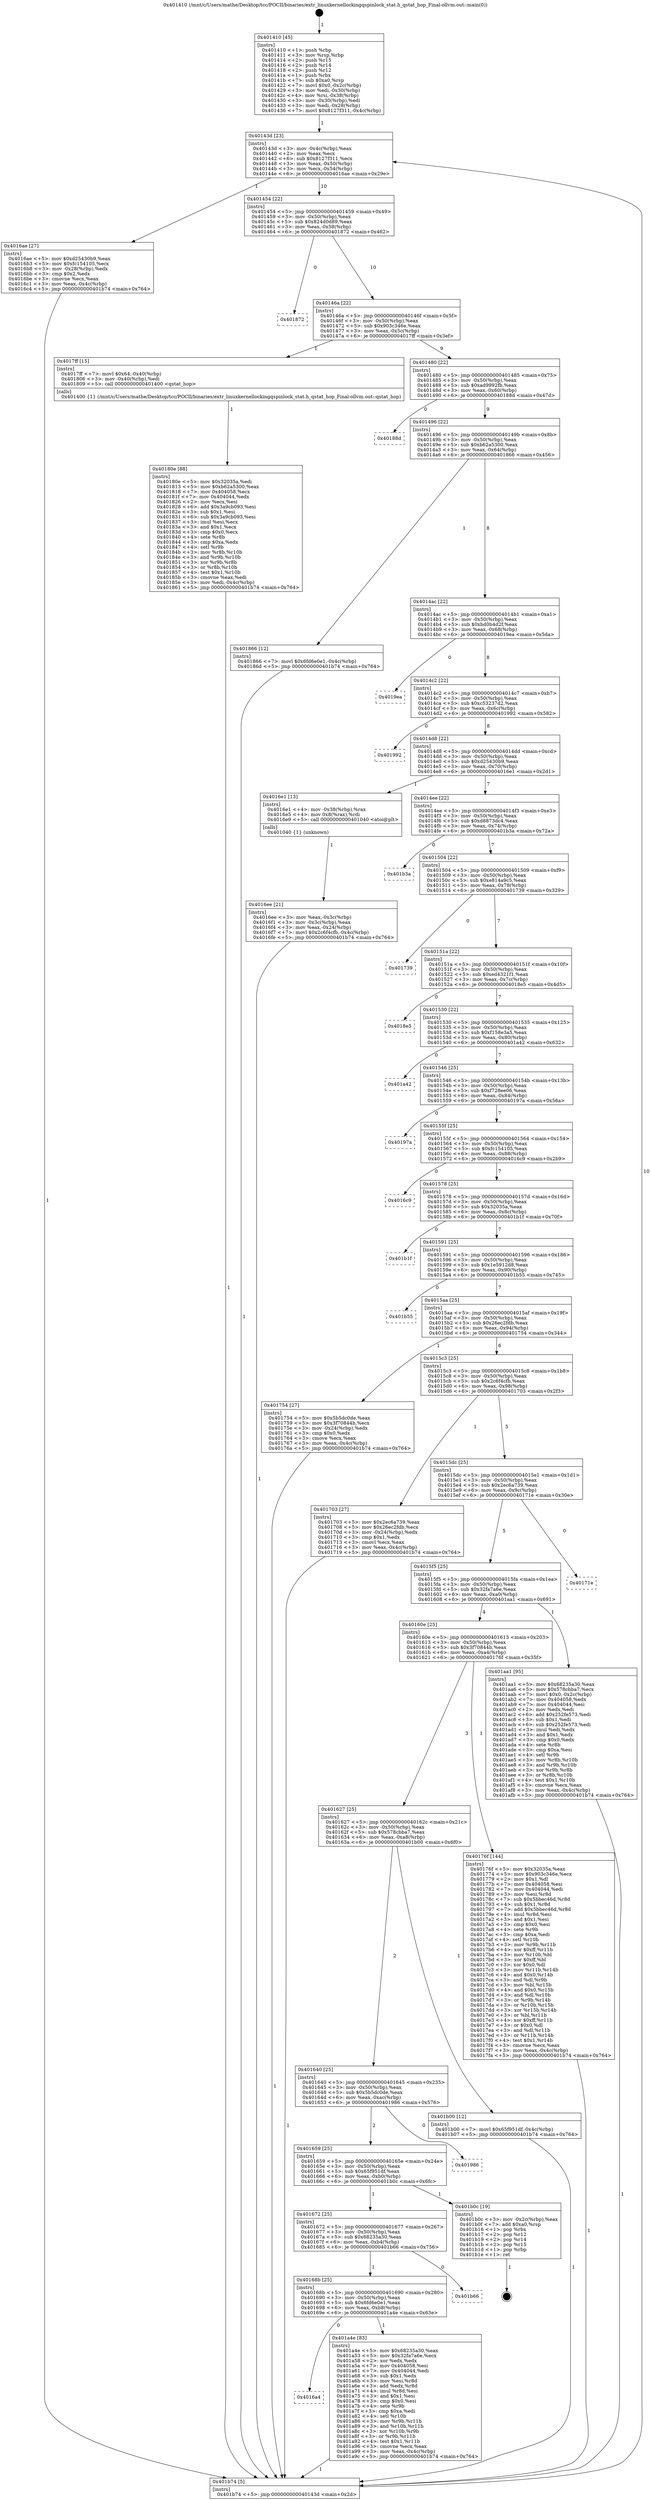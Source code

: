 digraph "0x401410" {
  label = "0x401410 (/mnt/c/Users/mathe/Desktop/tcc/POCII/binaries/extr_linuxkernellockingqspinlock_stat.h_qstat_hop_Final-ollvm.out::main(0))"
  labelloc = "t"
  node[shape=record]

  Entry [label="",width=0.3,height=0.3,shape=circle,fillcolor=black,style=filled]
  "0x40143d" [label="{
     0x40143d [23]\l
     | [instrs]\l
     &nbsp;&nbsp;0x40143d \<+3\>: mov -0x4c(%rbp),%eax\l
     &nbsp;&nbsp;0x401440 \<+2\>: mov %eax,%ecx\l
     &nbsp;&nbsp;0x401442 \<+6\>: sub $0x8127f311,%ecx\l
     &nbsp;&nbsp;0x401448 \<+3\>: mov %eax,-0x50(%rbp)\l
     &nbsp;&nbsp;0x40144b \<+3\>: mov %ecx,-0x54(%rbp)\l
     &nbsp;&nbsp;0x40144e \<+6\>: je 00000000004016ae \<main+0x29e\>\l
  }"]
  "0x4016ae" [label="{
     0x4016ae [27]\l
     | [instrs]\l
     &nbsp;&nbsp;0x4016ae \<+5\>: mov $0xd25430b9,%eax\l
     &nbsp;&nbsp;0x4016b3 \<+5\>: mov $0xfc154105,%ecx\l
     &nbsp;&nbsp;0x4016b8 \<+3\>: mov -0x28(%rbp),%edx\l
     &nbsp;&nbsp;0x4016bb \<+3\>: cmp $0x2,%edx\l
     &nbsp;&nbsp;0x4016be \<+3\>: cmovne %ecx,%eax\l
     &nbsp;&nbsp;0x4016c1 \<+3\>: mov %eax,-0x4c(%rbp)\l
     &nbsp;&nbsp;0x4016c4 \<+5\>: jmp 0000000000401b74 \<main+0x764\>\l
  }"]
  "0x401454" [label="{
     0x401454 [22]\l
     | [instrs]\l
     &nbsp;&nbsp;0x401454 \<+5\>: jmp 0000000000401459 \<main+0x49\>\l
     &nbsp;&nbsp;0x401459 \<+3\>: mov -0x50(%rbp),%eax\l
     &nbsp;&nbsp;0x40145c \<+5\>: sub $0x824d0d89,%eax\l
     &nbsp;&nbsp;0x401461 \<+3\>: mov %eax,-0x58(%rbp)\l
     &nbsp;&nbsp;0x401464 \<+6\>: je 0000000000401872 \<main+0x462\>\l
  }"]
  "0x401b74" [label="{
     0x401b74 [5]\l
     | [instrs]\l
     &nbsp;&nbsp;0x401b74 \<+5\>: jmp 000000000040143d \<main+0x2d\>\l
  }"]
  "0x401410" [label="{
     0x401410 [45]\l
     | [instrs]\l
     &nbsp;&nbsp;0x401410 \<+1\>: push %rbp\l
     &nbsp;&nbsp;0x401411 \<+3\>: mov %rsp,%rbp\l
     &nbsp;&nbsp;0x401414 \<+2\>: push %r15\l
     &nbsp;&nbsp;0x401416 \<+2\>: push %r14\l
     &nbsp;&nbsp;0x401418 \<+2\>: push %r12\l
     &nbsp;&nbsp;0x40141a \<+1\>: push %rbx\l
     &nbsp;&nbsp;0x40141b \<+7\>: sub $0xa0,%rsp\l
     &nbsp;&nbsp;0x401422 \<+7\>: movl $0x0,-0x2c(%rbp)\l
     &nbsp;&nbsp;0x401429 \<+3\>: mov %edi,-0x30(%rbp)\l
     &nbsp;&nbsp;0x40142c \<+4\>: mov %rsi,-0x38(%rbp)\l
     &nbsp;&nbsp;0x401430 \<+3\>: mov -0x30(%rbp),%edi\l
     &nbsp;&nbsp;0x401433 \<+3\>: mov %edi,-0x28(%rbp)\l
     &nbsp;&nbsp;0x401436 \<+7\>: movl $0x8127f311,-0x4c(%rbp)\l
  }"]
  Exit [label="",width=0.3,height=0.3,shape=circle,fillcolor=black,style=filled,peripheries=2]
  "0x401872" [label="{
     0x401872\l
  }", style=dashed]
  "0x40146a" [label="{
     0x40146a [22]\l
     | [instrs]\l
     &nbsp;&nbsp;0x40146a \<+5\>: jmp 000000000040146f \<main+0x5f\>\l
     &nbsp;&nbsp;0x40146f \<+3\>: mov -0x50(%rbp),%eax\l
     &nbsp;&nbsp;0x401472 \<+5\>: sub $0x903c346e,%eax\l
     &nbsp;&nbsp;0x401477 \<+3\>: mov %eax,-0x5c(%rbp)\l
     &nbsp;&nbsp;0x40147a \<+6\>: je 00000000004017ff \<main+0x3ef\>\l
  }"]
  "0x4016a4" [label="{
     0x4016a4\l
  }", style=dashed]
  "0x4017ff" [label="{
     0x4017ff [15]\l
     | [instrs]\l
     &nbsp;&nbsp;0x4017ff \<+7\>: movl $0x64,-0x40(%rbp)\l
     &nbsp;&nbsp;0x401806 \<+3\>: mov -0x40(%rbp),%edi\l
     &nbsp;&nbsp;0x401809 \<+5\>: call 0000000000401400 \<qstat_hop\>\l
     | [calls]\l
     &nbsp;&nbsp;0x401400 \{1\} (/mnt/c/Users/mathe/Desktop/tcc/POCII/binaries/extr_linuxkernellockingqspinlock_stat.h_qstat_hop_Final-ollvm.out::qstat_hop)\l
  }"]
  "0x401480" [label="{
     0x401480 [22]\l
     | [instrs]\l
     &nbsp;&nbsp;0x401480 \<+5\>: jmp 0000000000401485 \<main+0x75\>\l
     &nbsp;&nbsp;0x401485 \<+3\>: mov -0x50(%rbp),%eax\l
     &nbsp;&nbsp;0x401488 \<+5\>: sub $0xad9992fb,%eax\l
     &nbsp;&nbsp;0x40148d \<+3\>: mov %eax,-0x60(%rbp)\l
     &nbsp;&nbsp;0x401490 \<+6\>: je 000000000040188d \<main+0x47d\>\l
  }"]
  "0x401a4e" [label="{
     0x401a4e [83]\l
     | [instrs]\l
     &nbsp;&nbsp;0x401a4e \<+5\>: mov $0x68235a30,%eax\l
     &nbsp;&nbsp;0x401a53 \<+5\>: mov $0x32fa7a6e,%ecx\l
     &nbsp;&nbsp;0x401a58 \<+2\>: xor %edx,%edx\l
     &nbsp;&nbsp;0x401a5a \<+7\>: mov 0x404058,%esi\l
     &nbsp;&nbsp;0x401a61 \<+7\>: mov 0x404044,%edi\l
     &nbsp;&nbsp;0x401a68 \<+3\>: sub $0x1,%edx\l
     &nbsp;&nbsp;0x401a6b \<+3\>: mov %esi,%r8d\l
     &nbsp;&nbsp;0x401a6e \<+3\>: add %edx,%r8d\l
     &nbsp;&nbsp;0x401a71 \<+4\>: imul %r8d,%esi\l
     &nbsp;&nbsp;0x401a75 \<+3\>: and $0x1,%esi\l
     &nbsp;&nbsp;0x401a78 \<+3\>: cmp $0x0,%esi\l
     &nbsp;&nbsp;0x401a7b \<+4\>: sete %r9b\l
     &nbsp;&nbsp;0x401a7f \<+3\>: cmp $0xa,%edi\l
     &nbsp;&nbsp;0x401a82 \<+4\>: setl %r10b\l
     &nbsp;&nbsp;0x401a86 \<+3\>: mov %r9b,%r11b\l
     &nbsp;&nbsp;0x401a89 \<+3\>: and %r10b,%r11b\l
     &nbsp;&nbsp;0x401a8c \<+3\>: xor %r10b,%r9b\l
     &nbsp;&nbsp;0x401a8f \<+3\>: or %r9b,%r11b\l
     &nbsp;&nbsp;0x401a92 \<+4\>: test $0x1,%r11b\l
     &nbsp;&nbsp;0x401a96 \<+3\>: cmovne %ecx,%eax\l
     &nbsp;&nbsp;0x401a99 \<+3\>: mov %eax,-0x4c(%rbp)\l
     &nbsp;&nbsp;0x401a9c \<+5\>: jmp 0000000000401b74 \<main+0x764\>\l
  }"]
  "0x40188d" [label="{
     0x40188d\l
  }", style=dashed]
  "0x401496" [label="{
     0x401496 [22]\l
     | [instrs]\l
     &nbsp;&nbsp;0x401496 \<+5\>: jmp 000000000040149b \<main+0x8b\>\l
     &nbsp;&nbsp;0x40149b \<+3\>: mov -0x50(%rbp),%eax\l
     &nbsp;&nbsp;0x40149e \<+5\>: sub $0xb62a5300,%eax\l
     &nbsp;&nbsp;0x4014a3 \<+3\>: mov %eax,-0x64(%rbp)\l
     &nbsp;&nbsp;0x4014a6 \<+6\>: je 0000000000401866 \<main+0x456\>\l
  }"]
  "0x40168b" [label="{
     0x40168b [25]\l
     | [instrs]\l
     &nbsp;&nbsp;0x40168b \<+5\>: jmp 0000000000401690 \<main+0x280\>\l
     &nbsp;&nbsp;0x401690 \<+3\>: mov -0x50(%rbp),%eax\l
     &nbsp;&nbsp;0x401693 \<+5\>: sub $0x6fd6e0e1,%eax\l
     &nbsp;&nbsp;0x401698 \<+6\>: mov %eax,-0xb8(%rbp)\l
     &nbsp;&nbsp;0x40169e \<+6\>: je 0000000000401a4e \<main+0x63e\>\l
  }"]
  "0x401866" [label="{
     0x401866 [12]\l
     | [instrs]\l
     &nbsp;&nbsp;0x401866 \<+7\>: movl $0x6fd6e0e1,-0x4c(%rbp)\l
     &nbsp;&nbsp;0x40186d \<+5\>: jmp 0000000000401b74 \<main+0x764\>\l
  }"]
  "0x4014ac" [label="{
     0x4014ac [22]\l
     | [instrs]\l
     &nbsp;&nbsp;0x4014ac \<+5\>: jmp 00000000004014b1 \<main+0xa1\>\l
     &nbsp;&nbsp;0x4014b1 \<+3\>: mov -0x50(%rbp),%eax\l
     &nbsp;&nbsp;0x4014b4 \<+5\>: sub $0xbd0b4d2f,%eax\l
     &nbsp;&nbsp;0x4014b9 \<+3\>: mov %eax,-0x68(%rbp)\l
     &nbsp;&nbsp;0x4014bc \<+6\>: je 00000000004019ea \<main+0x5da\>\l
  }"]
  "0x401b66" [label="{
     0x401b66\l
  }", style=dashed]
  "0x4019ea" [label="{
     0x4019ea\l
  }", style=dashed]
  "0x4014c2" [label="{
     0x4014c2 [22]\l
     | [instrs]\l
     &nbsp;&nbsp;0x4014c2 \<+5\>: jmp 00000000004014c7 \<main+0xb7\>\l
     &nbsp;&nbsp;0x4014c7 \<+3\>: mov -0x50(%rbp),%eax\l
     &nbsp;&nbsp;0x4014ca \<+5\>: sub $0xc53237d2,%eax\l
     &nbsp;&nbsp;0x4014cf \<+3\>: mov %eax,-0x6c(%rbp)\l
     &nbsp;&nbsp;0x4014d2 \<+6\>: je 0000000000401992 \<main+0x582\>\l
  }"]
  "0x401672" [label="{
     0x401672 [25]\l
     | [instrs]\l
     &nbsp;&nbsp;0x401672 \<+5\>: jmp 0000000000401677 \<main+0x267\>\l
     &nbsp;&nbsp;0x401677 \<+3\>: mov -0x50(%rbp),%eax\l
     &nbsp;&nbsp;0x40167a \<+5\>: sub $0x68235a30,%eax\l
     &nbsp;&nbsp;0x40167f \<+6\>: mov %eax,-0xb4(%rbp)\l
     &nbsp;&nbsp;0x401685 \<+6\>: je 0000000000401b66 \<main+0x756\>\l
  }"]
  "0x401992" [label="{
     0x401992\l
  }", style=dashed]
  "0x4014d8" [label="{
     0x4014d8 [22]\l
     | [instrs]\l
     &nbsp;&nbsp;0x4014d8 \<+5\>: jmp 00000000004014dd \<main+0xcd\>\l
     &nbsp;&nbsp;0x4014dd \<+3\>: mov -0x50(%rbp),%eax\l
     &nbsp;&nbsp;0x4014e0 \<+5\>: sub $0xd25430b9,%eax\l
     &nbsp;&nbsp;0x4014e5 \<+3\>: mov %eax,-0x70(%rbp)\l
     &nbsp;&nbsp;0x4014e8 \<+6\>: je 00000000004016e1 \<main+0x2d1\>\l
  }"]
  "0x401b0c" [label="{
     0x401b0c [19]\l
     | [instrs]\l
     &nbsp;&nbsp;0x401b0c \<+3\>: mov -0x2c(%rbp),%eax\l
     &nbsp;&nbsp;0x401b0f \<+7\>: add $0xa0,%rsp\l
     &nbsp;&nbsp;0x401b16 \<+1\>: pop %rbx\l
     &nbsp;&nbsp;0x401b17 \<+2\>: pop %r12\l
     &nbsp;&nbsp;0x401b19 \<+2\>: pop %r14\l
     &nbsp;&nbsp;0x401b1b \<+2\>: pop %r15\l
     &nbsp;&nbsp;0x401b1d \<+1\>: pop %rbp\l
     &nbsp;&nbsp;0x401b1e \<+1\>: ret\l
  }"]
  "0x4016e1" [label="{
     0x4016e1 [13]\l
     | [instrs]\l
     &nbsp;&nbsp;0x4016e1 \<+4\>: mov -0x38(%rbp),%rax\l
     &nbsp;&nbsp;0x4016e5 \<+4\>: mov 0x8(%rax),%rdi\l
     &nbsp;&nbsp;0x4016e9 \<+5\>: call 0000000000401040 \<atoi@plt\>\l
     | [calls]\l
     &nbsp;&nbsp;0x401040 \{1\} (unknown)\l
  }"]
  "0x4014ee" [label="{
     0x4014ee [22]\l
     | [instrs]\l
     &nbsp;&nbsp;0x4014ee \<+5\>: jmp 00000000004014f3 \<main+0xe3\>\l
     &nbsp;&nbsp;0x4014f3 \<+3\>: mov -0x50(%rbp),%eax\l
     &nbsp;&nbsp;0x4014f6 \<+5\>: sub $0xd8873dc4,%eax\l
     &nbsp;&nbsp;0x4014fb \<+3\>: mov %eax,-0x74(%rbp)\l
     &nbsp;&nbsp;0x4014fe \<+6\>: je 0000000000401b3a \<main+0x72a\>\l
  }"]
  "0x4016ee" [label="{
     0x4016ee [21]\l
     | [instrs]\l
     &nbsp;&nbsp;0x4016ee \<+3\>: mov %eax,-0x3c(%rbp)\l
     &nbsp;&nbsp;0x4016f1 \<+3\>: mov -0x3c(%rbp),%eax\l
     &nbsp;&nbsp;0x4016f4 \<+3\>: mov %eax,-0x24(%rbp)\l
     &nbsp;&nbsp;0x4016f7 \<+7\>: movl $0x2c6f4cfb,-0x4c(%rbp)\l
     &nbsp;&nbsp;0x4016fe \<+5\>: jmp 0000000000401b74 \<main+0x764\>\l
  }"]
  "0x401659" [label="{
     0x401659 [25]\l
     | [instrs]\l
     &nbsp;&nbsp;0x401659 \<+5\>: jmp 000000000040165e \<main+0x24e\>\l
     &nbsp;&nbsp;0x40165e \<+3\>: mov -0x50(%rbp),%eax\l
     &nbsp;&nbsp;0x401661 \<+5\>: sub $0x65f951df,%eax\l
     &nbsp;&nbsp;0x401666 \<+6\>: mov %eax,-0xb0(%rbp)\l
     &nbsp;&nbsp;0x40166c \<+6\>: je 0000000000401b0c \<main+0x6fc\>\l
  }"]
  "0x401b3a" [label="{
     0x401b3a\l
  }", style=dashed]
  "0x401504" [label="{
     0x401504 [22]\l
     | [instrs]\l
     &nbsp;&nbsp;0x401504 \<+5\>: jmp 0000000000401509 \<main+0xf9\>\l
     &nbsp;&nbsp;0x401509 \<+3\>: mov -0x50(%rbp),%eax\l
     &nbsp;&nbsp;0x40150c \<+5\>: sub $0xe814a9c5,%eax\l
     &nbsp;&nbsp;0x401511 \<+3\>: mov %eax,-0x78(%rbp)\l
     &nbsp;&nbsp;0x401514 \<+6\>: je 0000000000401739 \<main+0x329\>\l
  }"]
  "0x401986" [label="{
     0x401986\l
  }", style=dashed]
  "0x401739" [label="{
     0x401739\l
  }", style=dashed]
  "0x40151a" [label="{
     0x40151a [22]\l
     | [instrs]\l
     &nbsp;&nbsp;0x40151a \<+5\>: jmp 000000000040151f \<main+0x10f\>\l
     &nbsp;&nbsp;0x40151f \<+3\>: mov -0x50(%rbp),%eax\l
     &nbsp;&nbsp;0x401522 \<+5\>: sub $0xed4321f1,%eax\l
     &nbsp;&nbsp;0x401527 \<+3\>: mov %eax,-0x7c(%rbp)\l
     &nbsp;&nbsp;0x40152a \<+6\>: je 00000000004018e5 \<main+0x4d5\>\l
  }"]
  "0x401640" [label="{
     0x401640 [25]\l
     | [instrs]\l
     &nbsp;&nbsp;0x401640 \<+5\>: jmp 0000000000401645 \<main+0x235\>\l
     &nbsp;&nbsp;0x401645 \<+3\>: mov -0x50(%rbp),%eax\l
     &nbsp;&nbsp;0x401648 \<+5\>: sub $0x5b5dc0de,%eax\l
     &nbsp;&nbsp;0x40164d \<+6\>: mov %eax,-0xac(%rbp)\l
     &nbsp;&nbsp;0x401653 \<+6\>: je 0000000000401986 \<main+0x576\>\l
  }"]
  "0x4018e5" [label="{
     0x4018e5\l
  }", style=dashed]
  "0x401530" [label="{
     0x401530 [22]\l
     | [instrs]\l
     &nbsp;&nbsp;0x401530 \<+5\>: jmp 0000000000401535 \<main+0x125\>\l
     &nbsp;&nbsp;0x401535 \<+3\>: mov -0x50(%rbp),%eax\l
     &nbsp;&nbsp;0x401538 \<+5\>: sub $0xf158e3a5,%eax\l
     &nbsp;&nbsp;0x40153d \<+3\>: mov %eax,-0x80(%rbp)\l
     &nbsp;&nbsp;0x401540 \<+6\>: je 0000000000401a42 \<main+0x632\>\l
  }"]
  "0x401b00" [label="{
     0x401b00 [12]\l
     | [instrs]\l
     &nbsp;&nbsp;0x401b00 \<+7\>: movl $0x65f951df,-0x4c(%rbp)\l
     &nbsp;&nbsp;0x401b07 \<+5\>: jmp 0000000000401b74 \<main+0x764\>\l
  }"]
  "0x401a42" [label="{
     0x401a42\l
  }", style=dashed]
  "0x401546" [label="{
     0x401546 [25]\l
     | [instrs]\l
     &nbsp;&nbsp;0x401546 \<+5\>: jmp 000000000040154b \<main+0x13b\>\l
     &nbsp;&nbsp;0x40154b \<+3\>: mov -0x50(%rbp),%eax\l
     &nbsp;&nbsp;0x40154e \<+5\>: sub $0xf728ee06,%eax\l
     &nbsp;&nbsp;0x401553 \<+6\>: mov %eax,-0x84(%rbp)\l
     &nbsp;&nbsp;0x401559 \<+6\>: je 000000000040197a \<main+0x56a\>\l
  }"]
  "0x40180e" [label="{
     0x40180e [88]\l
     | [instrs]\l
     &nbsp;&nbsp;0x40180e \<+5\>: mov $0x32035a,%edi\l
     &nbsp;&nbsp;0x401813 \<+5\>: mov $0xb62a5300,%eax\l
     &nbsp;&nbsp;0x401818 \<+7\>: mov 0x404058,%ecx\l
     &nbsp;&nbsp;0x40181f \<+7\>: mov 0x404044,%edx\l
     &nbsp;&nbsp;0x401826 \<+2\>: mov %ecx,%esi\l
     &nbsp;&nbsp;0x401828 \<+6\>: add $0x3a9cb093,%esi\l
     &nbsp;&nbsp;0x40182e \<+3\>: sub $0x1,%esi\l
     &nbsp;&nbsp;0x401831 \<+6\>: sub $0x3a9cb093,%esi\l
     &nbsp;&nbsp;0x401837 \<+3\>: imul %esi,%ecx\l
     &nbsp;&nbsp;0x40183a \<+3\>: and $0x1,%ecx\l
     &nbsp;&nbsp;0x40183d \<+3\>: cmp $0x0,%ecx\l
     &nbsp;&nbsp;0x401840 \<+4\>: sete %r8b\l
     &nbsp;&nbsp;0x401844 \<+3\>: cmp $0xa,%edx\l
     &nbsp;&nbsp;0x401847 \<+4\>: setl %r9b\l
     &nbsp;&nbsp;0x40184b \<+3\>: mov %r8b,%r10b\l
     &nbsp;&nbsp;0x40184e \<+3\>: and %r9b,%r10b\l
     &nbsp;&nbsp;0x401851 \<+3\>: xor %r9b,%r8b\l
     &nbsp;&nbsp;0x401854 \<+3\>: or %r8b,%r10b\l
     &nbsp;&nbsp;0x401857 \<+4\>: test $0x1,%r10b\l
     &nbsp;&nbsp;0x40185b \<+3\>: cmovne %eax,%edi\l
     &nbsp;&nbsp;0x40185e \<+3\>: mov %edi,-0x4c(%rbp)\l
     &nbsp;&nbsp;0x401861 \<+5\>: jmp 0000000000401b74 \<main+0x764\>\l
  }"]
  "0x40197a" [label="{
     0x40197a\l
  }", style=dashed]
  "0x40155f" [label="{
     0x40155f [25]\l
     | [instrs]\l
     &nbsp;&nbsp;0x40155f \<+5\>: jmp 0000000000401564 \<main+0x154\>\l
     &nbsp;&nbsp;0x401564 \<+3\>: mov -0x50(%rbp),%eax\l
     &nbsp;&nbsp;0x401567 \<+5\>: sub $0xfc154105,%eax\l
     &nbsp;&nbsp;0x40156c \<+6\>: mov %eax,-0x88(%rbp)\l
     &nbsp;&nbsp;0x401572 \<+6\>: je 00000000004016c9 \<main+0x2b9\>\l
  }"]
  "0x401627" [label="{
     0x401627 [25]\l
     | [instrs]\l
     &nbsp;&nbsp;0x401627 \<+5\>: jmp 000000000040162c \<main+0x21c\>\l
     &nbsp;&nbsp;0x40162c \<+3\>: mov -0x50(%rbp),%eax\l
     &nbsp;&nbsp;0x40162f \<+5\>: sub $0x578cbba7,%eax\l
     &nbsp;&nbsp;0x401634 \<+6\>: mov %eax,-0xa8(%rbp)\l
     &nbsp;&nbsp;0x40163a \<+6\>: je 0000000000401b00 \<main+0x6f0\>\l
  }"]
  "0x4016c9" [label="{
     0x4016c9\l
  }", style=dashed]
  "0x401578" [label="{
     0x401578 [25]\l
     | [instrs]\l
     &nbsp;&nbsp;0x401578 \<+5\>: jmp 000000000040157d \<main+0x16d\>\l
     &nbsp;&nbsp;0x40157d \<+3\>: mov -0x50(%rbp),%eax\l
     &nbsp;&nbsp;0x401580 \<+5\>: sub $0x32035a,%eax\l
     &nbsp;&nbsp;0x401585 \<+6\>: mov %eax,-0x8c(%rbp)\l
     &nbsp;&nbsp;0x40158b \<+6\>: je 0000000000401b1f \<main+0x70f\>\l
  }"]
  "0x40176f" [label="{
     0x40176f [144]\l
     | [instrs]\l
     &nbsp;&nbsp;0x40176f \<+5\>: mov $0x32035a,%eax\l
     &nbsp;&nbsp;0x401774 \<+5\>: mov $0x903c346e,%ecx\l
     &nbsp;&nbsp;0x401779 \<+2\>: mov $0x1,%dl\l
     &nbsp;&nbsp;0x40177b \<+7\>: mov 0x404058,%esi\l
     &nbsp;&nbsp;0x401782 \<+7\>: mov 0x404044,%edi\l
     &nbsp;&nbsp;0x401789 \<+3\>: mov %esi,%r8d\l
     &nbsp;&nbsp;0x40178c \<+7\>: sub $0x5bbec46d,%r8d\l
     &nbsp;&nbsp;0x401793 \<+4\>: sub $0x1,%r8d\l
     &nbsp;&nbsp;0x401797 \<+7\>: add $0x5bbec46d,%r8d\l
     &nbsp;&nbsp;0x40179e \<+4\>: imul %r8d,%esi\l
     &nbsp;&nbsp;0x4017a2 \<+3\>: and $0x1,%esi\l
     &nbsp;&nbsp;0x4017a5 \<+3\>: cmp $0x0,%esi\l
     &nbsp;&nbsp;0x4017a8 \<+4\>: sete %r9b\l
     &nbsp;&nbsp;0x4017ac \<+3\>: cmp $0xa,%edi\l
     &nbsp;&nbsp;0x4017af \<+4\>: setl %r10b\l
     &nbsp;&nbsp;0x4017b3 \<+3\>: mov %r9b,%r11b\l
     &nbsp;&nbsp;0x4017b6 \<+4\>: xor $0xff,%r11b\l
     &nbsp;&nbsp;0x4017ba \<+3\>: mov %r10b,%bl\l
     &nbsp;&nbsp;0x4017bd \<+3\>: xor $0xff,%bl\l
     &nbsp;&nbsp;0x4017c0 \<+3\>: xor $0x0,%dl\l
     &nbsp;&nbsp;0x4017c3 \<+3\>: mov %r11b,%r14b\l
     &nbsp;&nbsp;0x4017c6 \<+4\>: and $0x0,%r14b\l
     &nbsp;&nbsp;0x4017ca \<+3\>: and %dl,%r9b\l
     &nbsp;&nbsp;0x4017cd \<+3\>: mov %bl,%r15b\l
     &nbsp;&nbsp;0x4017d0 \<+4\>: and $0x0,%r15b\l
     &nbsp;&nbsp;0x4017d4 \<+3\>: and %dl,%r10b\l
     &nbsp;&nbsp;0x4017d7 \<+3\>: or %r9b,%r14b\l
     &nbsp;&nbsp;0x4017da \<+3\>: or %r10b,%r15b\l
     &nbsp;&nbsp;0x4017dd \<+3\>: xor %r15b,%r14b\l
     &nbsp;&nbsp;0x4017e0 \<+3\>: or %bl,%r11b\l
     &nbsp;&nbsp;0x4017e3 \<+4\>: xor $0xff,%r11b\l
     &nbsp;&nbsp;0x4017e7 \<+3\>: or $0x0,%dl\l
     &nbsp;&nbsp;0x4017ea \<+3\>: and %dl,%r11b\l
     &nbsp;&nbsp;0x4017ed \<+3\>: or %r11b,%r14b\l
     &nbsp;&nbsp;0x4017f0 \<+4\>: test $0x1,%r14b\l
     &nbsp;&nbsp;0x4017f4 \<+3\>: cmovne %ecx,%eax\l
     &nbsp;&nbsp;0x4017f7 \<+3\>: mov %eax,-0x4c(%rbp)\l
     &nbsp;&nbsp;0x4017fa \<+5\>: jmp 0000000000401b74 \<main+0x764\>\l
  }"]
  "0x401b1f" [label="{
     0x401b1f\l
  }", style=dashed]
  "0x401591" [label="{
     0x401591 [25]\l
     | [instrs]\l
     &nbsp;&nbsp;0x401591 \<+5\>: jmp 0000000000401596 \<main+0x186\>\l
     &nbsp;&nbsp;0x401596 \<+3\>: mov -0x50(%rbp),%eax\l
     &nbsp;&nbsp;0x401599 \<+5\>: sub $0x1e5912d8,%eax\l
     &nbsp;&nbsp;0x40159e \<+6\>: mov %eax,-0x90(%rbp)\l
     &nbsp;&nbsp;0x4015a4 \<+6\>: je 0000000000401b55 \<main+0x745\>\l
  }"]
  "0x40160e" [label="{
     0x40160e [25]\l
     | [instrs]\l
     &nbsp;&nbsp;0x40160e \<+5\>: jmp 0000000000401613 \<main+0x203\>\l
     &nbsp;&nbsp;0x401613 \<+3\>: mov -0x50(%rbp),%eax\l
     &nbsp;&nbsp;0x401616 \<+5\>: sub $0x3f70844b,%eax\l
     &nbsp;&nbsp;0x40161b \<+6\>: mov %eax,-0xa4(%rbp)\l
     &nbsp;&nbsp;0x401621 \<+6\>: je 000000000040176f \<main+0x35f\>\l
  }"]
  "0x401b55" [label="{
     0x401b55\l
  }", style=dashed]
  "0x4015aa" [label="{
     0x4015aa [25]\l
     | [instrs]\l
     &nbsp;&nbsp;0x4015aa \<+5\>: jmp 00000000004015af \<main+0x19f\>\l
     &nbsp;&nbsp;0x4015af \<+3\>: mov -0x50(%rbp),%eax\l
     &nbsp;&nbsp;0x4015b2 \<+5\>: sub $0x26ec2fdb,%eax\l
     &nbsp;&nbsp;0x4015b7 \<+6\>: mov %eax,-0x94(%rbp)\l
     &nbsp;&nbsp;0x4015bd \<+6\>: je 0000000000401754 \<main+0x344\>\l
  }"]
  "0x401aa1" [label="{
     0x401aa1 [95]\l
     | [instrs]\l
     &nbsp;&nbsp;0x401aa1 \<+5\>: mov $0x68235a30,%eax\l
     &nbsp;&nbsp;0x401aa6 \<+5\>: mov $0x578cbba7,%ecx\l
     &nbsp;&nbsp;0x401aab \<+7\>: movl $0x0,-0x2c(%rbp)\l
     &nbsp;&nbsp;0x401ab2 \<+7\>: mov 0x404058,%edx\l
     &nbsp;&nbsp;0x401ab9 \<+7\>: mov 0x404044,%esi\l
     &nbsp;&nbsp;0x401ac0 \<+2\>: mov %edx,%edi\l
     &nbsp;&nbsp;0x401ac2 \<+6\>: add $0x252fe573,%edi\l
     &nbsp;&nbsp;0x401ac8 \<+3\>: sub $0x1,%edi\l
     &nbsp;&nbsp;0x401acb \<+6\>: sub $0x252fe573,%edi\l
     &nbsp;&nbsp;0x401ad1 \<+3\>: imul %edi,%edx\l
     &nbsp;&nbsp;0x401ad4 \<+3\>: and $0x1,%edx\l
     &nbsp;&nbsp;0x401ad7 \<+3\>: cmp $0x0,%edx\l
     &nbsp;&nbsp;0x401ada \<+4\>: sete %r8b\l
     &nbsp;&nbsp;0x401ade \<+3\>: cmp $0xa,%esi\l
     &nbsp;&nbsp;0x401ae1 \<+4\>: setl %r9b\l
     &nbsp;&nbsp;0x401ae5 \<+3\>: mov %r8b,%r10b\l
     &nbsp;&nbsp;0x401ae8 \<+3\>: and %r9b,%r10b\l
     &nbsp;&nbsp;0x401aeb \<+3\>: xor %r9b,%r8b\l
     &nbsp;&nbsp;0x401aee \<+3\>: or %r8b,%r10b\l
     &nbsp;&nbsp;0x401af1 \<+4\>: test $0x1,%r10b\l
     &nbsp;&nbsp;0x401af5 \<+3\>: cmovne %ecx,%eax\l
     &nbsp;&nbsp;0x401af8 \<+3\>: mov %eax,-0x4c(%rbp)\l
     &nbsp;&nbsp;0x401afb \<+5\>: jmp 0000000000401b74 \<main+0x764\>\l
  }"]
  "0x401754" [label="{
     0x401754 [27]\l
     | [instrs]\l
     &nbsp;&nbsp;0x401754 \<+5\>: mov $0x5b5dc0de,%eax\l
     &nbsp;&nbsp;0x401759 \<+5\>: mov $0x3f70844b,%ecx\l
     &nbsp;&nbsp;0x40175e \<+3\>: mov -0x24(%rbp),%edx\l
     &nbsp;&nbsp;0x401761 \<+3\>: cmp $0x0,%edx\l
     &nbsp;&nbsp;0x401764 \<+3\>: cmove %ecx,%eax\l
     &nbsp;&nbsp;0x401767 \<+3\>: mov %eax,-0x4c(%rbp)\l
     &nbsp;&nbsp;0x40176a \<+5\>: jmp 0000000000401b74 \<main+0x764\>\l
  }"]
  "0x4015c3" [label="{
     0x4015c3 [25]\l
     | [instrs]\l
     &nbsp;&nbsp;0x4015c3 \<+5\>: jmp 00000000004015c8 \<main+0x1b8\>\l
     &nbsp;&nbsp;0x4015c8 \<+3\>: mov -0x50(%rbp),%eax\l
     &nbsp;&nbsp;0x4015cb \<+5\>: sub $0x2c6f4cfb,%eax\l
     &nbsp;&nbsp;0x4015d0 \<+6\>: mov %eax,-0x98(%rbp)\l
     &nbsp;&nbsp;0x4015d6 \<+6\>: je 0000000000401703 \<main+0x2f3\>\l
  }"]
  "0x4015f5" [label="{
     0x4015f5 [25]\l
     | [instrs]\l
     &nbsp;&nbsp;0x4015f5 \<+5\>: jmp 00000000004015fa \<main+0x1ea\>\l
     &nbsp;&nbsp;0x4015fa \<+3\>: mov -0x50(%rbp),%eax\l
     &nbsp;&nbsp;0x4015fd \<+5\>: sub $0x32fa7a6e,%eax\l
     &nbsp;&nbsp;0x401602 \<+6\>: mov %eax,-0xa0(%rbp)\l
     &nbsp;&nbsp;0x401608 \<+6\>: je 0000000000401aa1 \<main+0x691\>\l
  }"]
  "0x401703" [label="{
     0x401703 [27]\l
     | [instrs]\l
     &nbsp;&nbsp;0x401703 \<+5\>: mov $0x2ec6a739,%eax\l
     &nbsp;&nbsp;0x401708 \<+5\>: mov $0x26ec2fdb,%ecx\l
     &nbsp;&nbsp;0x40170d \<+3\>: mov -0x24(%rbp),%edx\l
     &nbsp;&nbsp;0x401710 \<+3\>: cmp $0x1,%edx\l
     &nbsp;&nbsp;0x401713 \<+3\>: cmovl %ecx,%eax\l
     &nbsp;&nbsp;0x401716 \<+3\>: mov %eax,-0x4c(%rbp)\l
     &nbsp;&nbsp;0x401719 \<+5\>: jmp 0000000000401b74 \<main+0x764\>\l
  }"]
  "0x4015dc" [label="{
     0x4015dc [25]\l
     | [instrs]\l
     &nbsp;&nbsp;0x4015dc \<+5\>: jmp 00000000004015e1 \<main+0x1d1\>\l
     &nbsp;&nbsp;0x4015e1 \<+3\>: mov -0x50(%rbp),%eax\l
     &nbsp;&nbsp;0x4015e4 \<+5\>: sub $0x2ec6a739,%eax\l
     &nbsp;&nbsp;0x4015e9 \<+6\>: mov %eax,-0x9c(%rbp)\l
     &nbsp;&nbsp;0x4015ef \<+6\>: je 000000000040171e \<main+0x30e\>\l
  }"]
  "0x40171e" [label="{
     0x40171e\l
  }", style=dashed]
  Entry -> "0x401410" [label=" 1"]
  "0x40143d" -> "0x4016ae" [label=" 1"]
  "0x40143d" -> "0x401454" [label=" 10"]
  "0x4016ae" -> "0x401b74" [label=" 1"]
  "0x401410" -> "0x40143d" [label=" 1"]
  "0x401b74" -> "0x40143d" [label=" 10"]
  "0x401b0c" -> Exit [label=" 1"]
  "0x401454" -> "0x401872" [label=" 0"]
  "0x401454" -> "0x40146a" [label=" 10"]
  "0x401b00" -> "0x401b74" [label=" 1"]
  "0x40146a" -> "0x4017ff" [label=" 1"]
  "0x40146a" -> "0x401480" [label=" 9"]
  "0x401aa1" -> "0x401b74" [label=" 1"]
  "0x401480" -> "0x40188d" [label=" 0"]
  "0x401480" -> "0x401496" [label=" 9"]
  "0x401a4e" -> "0x401b74" [label=" 1"]
  "0x401496" -> "0x401866" [label=" 1"]
  "0x401496" -> "0x4014ac" [label=" 8"]
  "0x40168b" -> "0x401a4e" [label=" 1"]
  "0x4014ac" -> "0x4019ea" [label=" 0"]
  "0x4014ac" -> "0x4014c2" [label=" 8"]
  "0x40168b" -> "0x4016a4" [label=" 0"]
  "0x4014c2" -> "0x401992" [label=" 0"]
  "0x4014c2" -> "0x4014d8" [label=" 8"]
  "0x401672" -> "0x401b66" [label=" 0"]
  "0x4014d8" -> "0x4016e1" [label=" 1"]
  "0x4014d8" -> "0x4014ee" [label=" 7"]
  "0x4016e1" -> "0x4016ee" [label=" 1"]
  "0x4016ee" -> "0x401b74" [label=" 1"]
  "0x401672" -> "0x40168b" [label=" 1"]
  "0x4014ee" -> "0x401b3a" [label=" 0"]
  "0x4014ee" -> "0x401504" [label=" 7"]
  "0x401659" -> "0x401b0c" [label=" 1"]
  "0x401504" -> "0x401739" [label=" 0"]
  "0x401504" -> "0x40151a" [label=" 7"]
  "0x401659" -> "0x401672" [label=" 1"]
  "0x40151a" -> "0x4018e5" [label=" 0"]
  "0x40151a" -> "0x401530" [label=" 7"]
  "0x401640" -> "0x401986" [label=" 0"]
  "0x401530" -> "0x401a42" [label=" 0"]
  "0x401530" -> "0x401546" [label=" 7"]
  "0x401640" -> "0x401659" [label=" 2"]
  "0x401546" -> "0x40197a" [label=" 0"]
  "0x401546" -> "0x40155f" [label=" 7"]
  "0x401627" -> "0x401b00" [label=" 1"]
  "0x40155f" -> "0x4016c9" [label=" 0"]
  "0x40155f" -> "0x401578" [label=" 7"]
  "0x401627" -> "0x401640" [label=" 2"]
  "0x401578" -> "0x401b1f" [label=" 0"]
  "0x401578" -> "0x401591" [label=" 7"]
  "0x401866" -> "0x401b74" [label=" 1"]
  "0x401591" -> "0x401b55" [label=" 0"]
  "0x401591" -> "0x4015aa" [label=" 7"]
  "0x4017ff" -> "0x40180e" [label=" 1"]
  "0x4015aa" -> "0x401754" [label=" 1"]
  "0x4015aa" -> "0x4015c3" [label=" 6"]
  "0x40176f" -> "0x401b74" [label=" 1"]
  "0x4015c3" -> "0x401703" [label=" 1"]
  "0x4015c3" -> "0x4015dc" [label=" 5"]
  "0x401703" -> "0x401b74" [label=" 1"]
  "0x401754" -> "0x401b74" [label=" 1"]
  "0x40160e" -> "0x40176f" [label=" 1"]
  "0x4015dc" -> "0x40171e" [label=" 0"]
  "0x4015dc" -> "0x4015f5" [label=" 5"]
  "0x40160e" -> "0x401627" [label=" 3"]
  "0x4015f5" -> "0x401aa1" [label=" 1"]
  "0x4015f5" -> "0x40160e" [label=" 4"]
  "0x40180e" -> "0x401b74" [label=" 1"]
}
